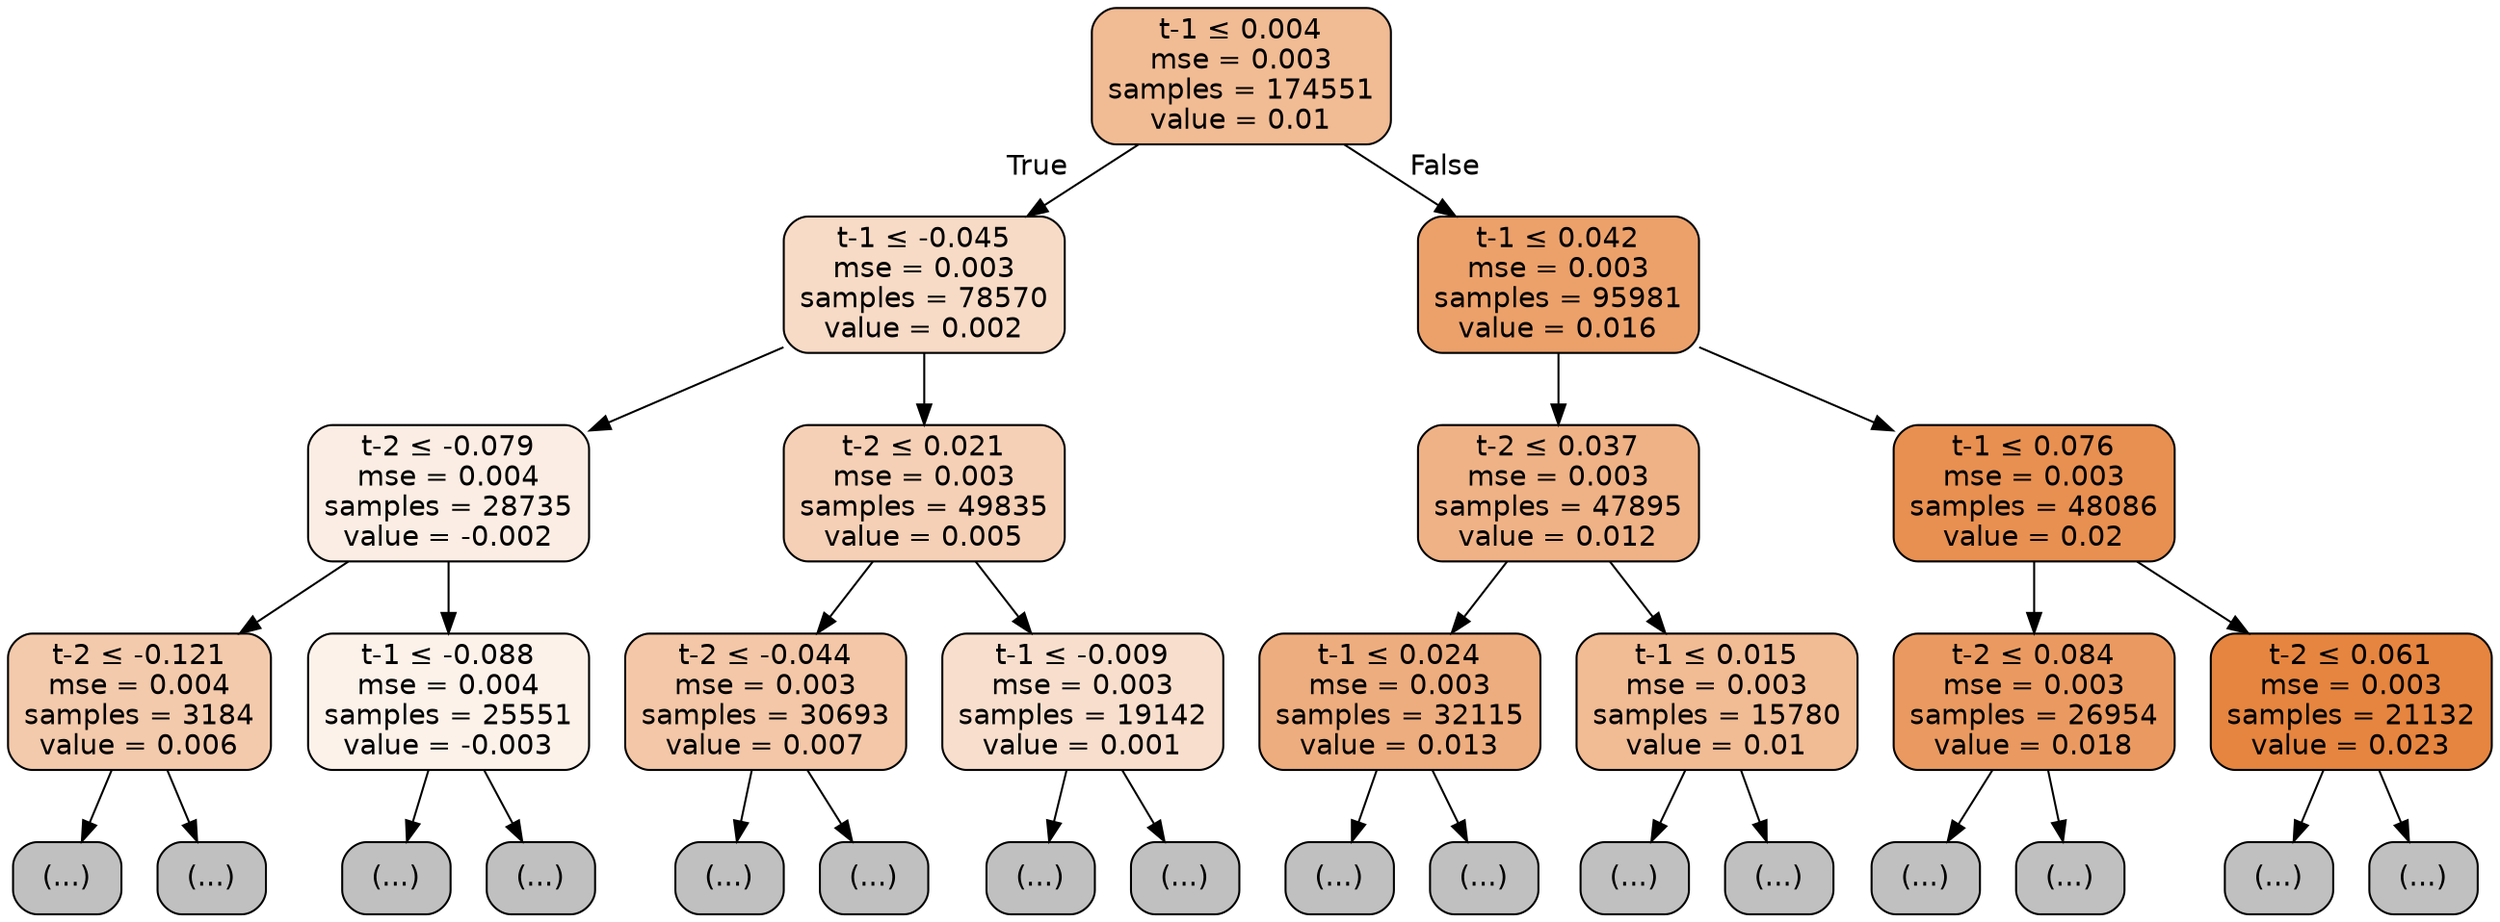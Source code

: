 digraph Tree {
node [shape=box, style="filled, rounded", color="black", fontname=helvetica] ;
edge [fontname=helvetica] ;
0 [label=<t-1 &le; 0.004<br/>mse = 0.003<br/>samples = 174551<br/>value = 0.01>, fillcolor="#e5813989"] ;
1 [label=<t-1 &le; -0.045<br/>mse = 0.003<br/>samples = 78570<br/>value = 0.002>, fillcolor="#e5813949"] ;
0 -> 1 [labeldistance=2.5, labelangle=45, headlabel="True"] ;
2 [label=<t-2 &le; -0.079<br/>mse = 0.004<br/>samples = 28735<br/>value = -0.002>, fillcolor="#e5813923"] ;
1 -> 2 ;
3 [label=<t-2 &le; -0.121<br/>mse = 0.004<br/>samples = 3184<br/>value = 0.006>, fillcolor="#e581396b"] ;
2 -> 3 ;
4 [label="(...)", fillcolor="#C0C0C0"] ;
3 -> 4 ;
5 [label="(...)", fillcolor="#C0C0C0"] ;
3 -> 5 ;
6 [label=<t-1 &le; -0.088<br/>mse = 0.004<br/>samples = 25551<br/>value = -0.003>, fillcolor="#e581391a"] ;
2 -> 6 ;
7 [label="(...)", fillcolor="#C0C0C0"] ;
6 -> 7 ;
8 [label="(...)", fillcolor="#C0C0C0"] ;
6 -> 8 ;
9 [label=<t-2 &le; 0.021<br/>mse = 0.003<br/>samples = 49835<br/>value = 0.005>, fillcolor="#e581395e"] ;
1 -> 9 ;
10 [label=<t-2 &le; -0.044<br/>mse = 0.003<br/>samples = 30693<br/>value = 0.007>, fillcolor="#e5813971"] ;
9 -> 10 ;
11 [label="(...)", fillcolor="#C0C0C0"] ;
10 -> 11 ;
12 [label="(...)", fillcolor="#C0C0C0"] ;
10 -> 12 ;
13 [label=<t-1 &le; -0.009<br/>mse = 0.003<br/>samples = 19142<br/>value = 0.001>, fillcolor="#e5813940"] ;
9 -> 13 ;
14 [label="(...)", fillcolor="#C0C0C0"] ;
13 -> 14 ;
15 [label="(...)", fillcolor="#C0C0C0"] ;
13 -> 15 ;
16 [label=<t-1 &le; 0.042<br/>mse = 0.003<br/>samples = 95981<br/>value = 0.016>, fillcolor="#e58139be"] ;
0 -> 16 [labeldistance=2.5, labelangle=-45, headlabel="False"] ;
17 [label=<t-2 &le; 0.037<br/>mse = 0.003<br/>samples = 47895<br/>value = 0.012>, fillcolor="#e581399c"] ;
16 -> 17 ;
18 [label=<t-1 &le; 0.024<br/>mse = 0.003<br/>samples = 32115<br/>value = 0.013>, fillcolor="#e58139a6"] ;
17 -> 18 ;
19 [label="(...)", fillcolor="#C0C0C0"] ;
18 -> 19 ;
20 [label="(...)", fillcolor="#C0C0C0"] ;
18 -> 20 ;
21 [label=<t-1 &le; 0.015<br/>mse = 0.003<br/>samples = 15780<br/>value = 0.01>, fillcolor="#e5813989"] ;
17 -> 21 ;
22 [label="(...)", fillcolor="#C0C0C0"] ;
21 -> 22 ;
23 [label="(...)", fillcolor="#C0C0C0"] ;
21 -> 23 ;
24 [label=<t-1 &le; 0.076<br/>mse = 0.003<br/>samples = 48086<br/>value = 0.02>, fillcolor="#e58139e0"] ;
16 -> 24 ;
25 [label=<t-2 &le; 0.084<br/>mse = 0.003<br/>samples = 26954<br/>value = 0.018>, fillcolor="#e58139cd"] ;
24 -> 25 ;
26 [label="(...)", fillcolor="#C0C0C0"] ;
25 -> 26 ;
27 [label="(...)", fillcolor="#C0C0C0"] ;
25 -> 27 ;
28 [label=<t-2 &le; 0.061<br/>mse = 0.003<br/>samples = 21132<br/>value = 0.023>, fillcolor="#e58139f7"] ;
24 -> 28 ;
29 [label="(...)", fillcolor="#C0C0C0"] ;
28 -> 29 ;
30 [label="(...)", fillcolor="#C0C0C0"] ;
28 -> 30 ;
}